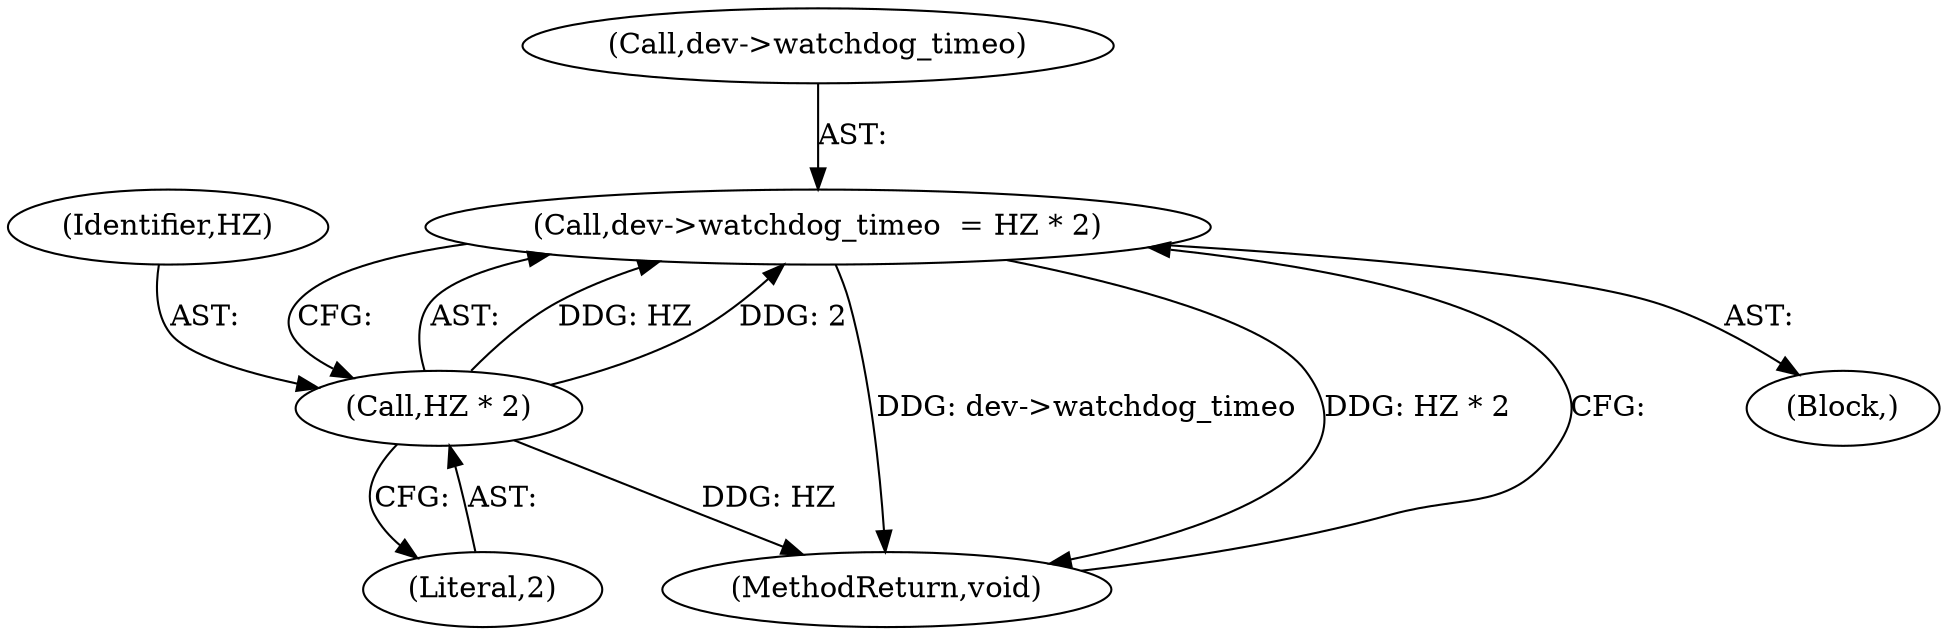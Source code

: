 digraph "0_linux_550fd08c2cebad61c548def135f67aba284c6162_11@pointer" {
"1000127" [label="(Call,dev->watchdog_timeo  = HZ * 2)"];
"1000131" [label="(Call,HZ * 2)"];
"1000128" [label="(Call,dev->watchdog_timeo)"];
"1000102" [label="(Block,)"];
"1000134" [label="(MethodReturn,void)"];
"1000133" [label="(Literal,2)"];
"1000131" [label="(Call,HZ * 2)"];
"1000127" [label="(Call,dev->watchdog_timeo  = HZ * 2)"];
"1000132" [label="(Identifier,HZ)"];
"1000127" -> "1000102"  [label="AST: "];
"1000127" -> "1000131"  [label="CFG: "];
"1000128" -> "1000127"  [label="AST: "];
"1000131" -> "1000127"  [label="AST: "];
"1000134" -> "1000127"  [label="CFG: "];
"1000127" -> "1000134"  [label="DDG: dev->watchdog_timeo"];
"1000127" -> "1000134"  [label="DDG: HZ * 2"];
"1000131" -> "1000127"  [label="DDG: HZ"];
"1000131" -> "1000127"  [label="DDG: 2"];
"1000131" -> "1000133"  [label="CFG: "];
"1000132" -> "1000131"  [label="AST: "];
"1000133" -> "1000131"  [label="AST: "];
"1000131" -> "1000134"  [label="DDG: HZ"];
}

